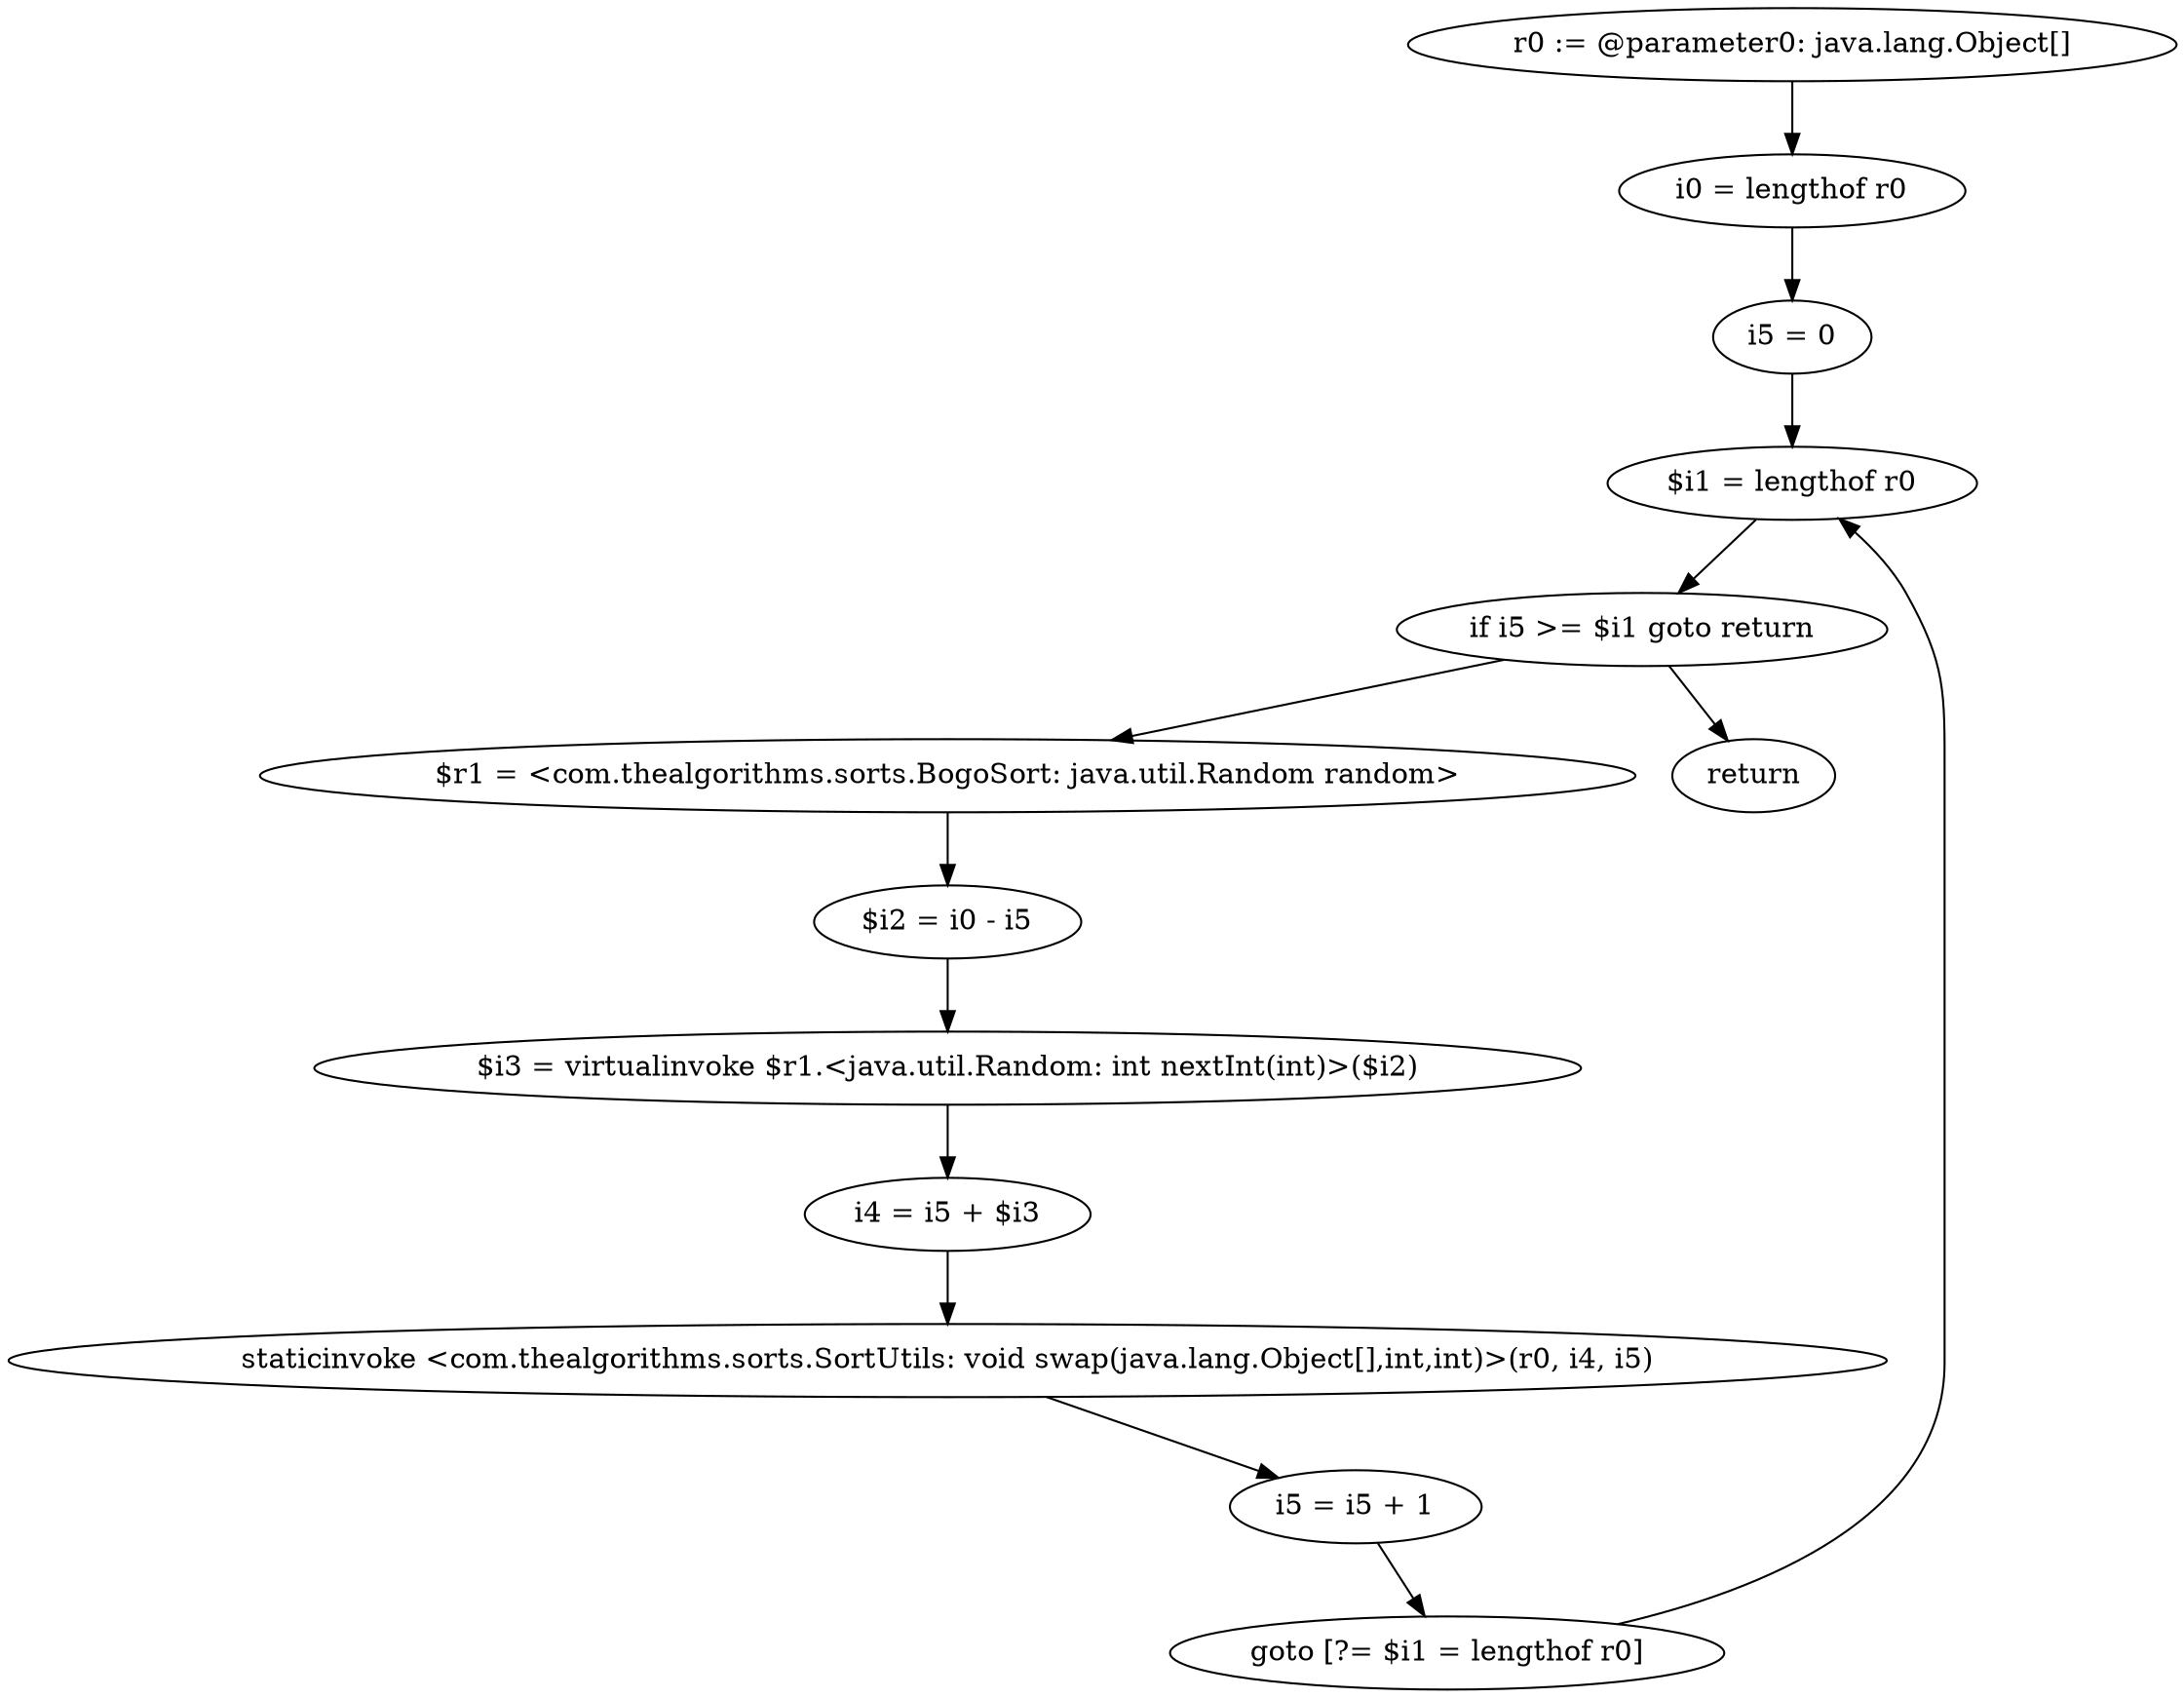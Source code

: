 digraph "unitGraph" {
    "r0 := @parameter0: java.lang.Object[]"
    "i0 = lengthof r0"
    "i5 = 0"
    "$i1 = lengthof r0"
    "if i5 >= $i1 goto return"
    "$r1 = <com.thealgorithms.sorts.BogoSort: java.util.Random random>"
    "$i2 = i0 - i5"
    "$i3 = virtualinvoke $r1.<java.util.Random: int nextInt(int)>($i2)"
    "i4 = i5 + $i3"
    "staticinvoke <com.thealgorithms.sorts.SortUtils: void swap(java.lang.Object[],int,int)>(r0, i4, i5)"
    "i5 = i5 + 1"
    "goto [?= $i1 = lengthof r0]"
    "return"
    "r0 := @parameter0: java.lang.Object[]"->"i0 = lengthof r0";
    "i0 = lengthof r0"->"i5 = 0";
    "i5 = 0"->"$i1 = lengthof r0";
    "$i1 = lengthof r0"->"if i5 >= $i1 goto return";
    "if i5 >= $i1 goto return"->"$r1 = <com.thealgorithms.sorts.BogoSort: java.util.Random random>";
    "if i5 >= $i1 goto return"->"return";
    "$r1 = <com.thealgorithms.sorts.BogoSort: java.util.Random random>"->"$i2 = i0 - i5";
    "$i2 = i0 - i5"->"$i3 = virtualinvoke $r1.<java.util.Random: int nextInt(int)>($i2)";
    "$i3 = virtualinvoke $r1.<java.util.Random: int nextInt(int)>($i2)"->"i4 = i5 + $i3";
    "i4 = i5 + $i3"->"staticinvoke <com.thealgorithms.sorts.SortUtils: void swap(java.lang.Object[],int,int)>(r0, i4, i5)";
    "staticinvoke <com.thealgorithms.sorts.SortUtils: void swap(java.lang.Object[],int,int)>(r0, i4, i5)"->"i5 = i5 + 1";
    "i5 = i5 + 1"->"goto [?= $i1 = lengthof r0]";
    "goto [?= $i1 = lengthof r0]"->"$i1 = lengthof r0";
}

